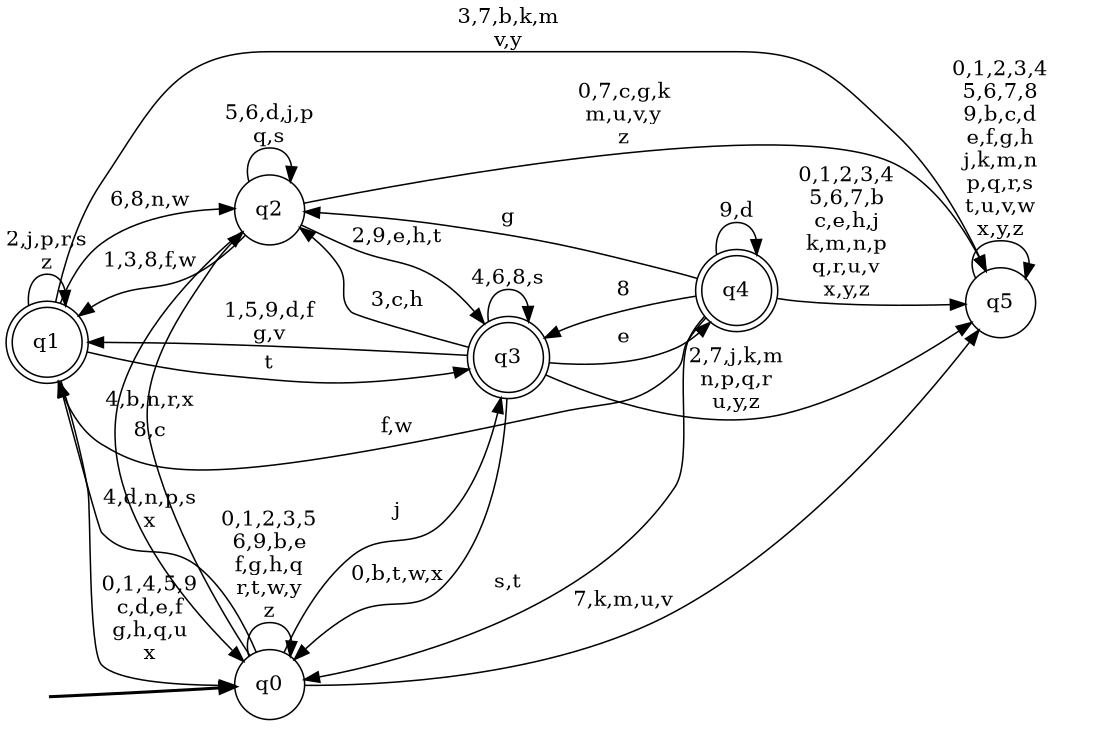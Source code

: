 digraph BlueStar {
__start0 [style = invis, shape = none, label = "", width = 0, height = 0];

rankdir=LR;
size="8,5";

s0 [style="filled", color="black", fillcolor="white" shape="circle", label="q0"];
s1 [style="rounded,filled", color="black", fillcolor="white" shape="doublecircle", label="q1"];
s2 [style="filled", color="black", fillcolor="white" shape="circle", label="q2"];
s3 [style="rounded,filled", color="black", fillcolor="white" shape="doublecircle", label="q3"];
s4 [style="rounded,filled", color="black", fillcolor="white" shape="doublecircle", label="q4"];
s5 [style="filled", color="black", fillcolor="white" shape="circle", label="q5"];
subgraph cluster_main { 
	graph [pad=".75", ranksep="0.15", nodesep="0.15"];
	 style=invis; 
	__start0 -> s0 [penwidth=2];
}
s0 -> s0 [label="0,1,2,3,5\n6,9,b,e\nf,g,h,q\nr,t,w,y\nz"];
s0 -> s1 [label="4,d,n,p,s\nx"];
s0 -> s2 [label="8,c"];
s0 -> s3 [label="j"];
s0 -> s5 [label="7,k,m,u,v"];
s1 -> s0 [label="0,1,4,5,9\nc,d,e,f\ng,h,q,u\nx"];
s1 -> s1 [label="2,j,p,r,s\nz"];
s1 -> s2 [label="6,8,n,w"];
s1 -> s3 [label="t"];
s1 -> s5 [label="3,7,b,k,m\nv,y"];
s2 -> s0 [label="4,b,n,r,x"];
s2 -> s1 [label="1,3,8,f,w"];
s2 -> s2 [label="5,6,d,j,p\nq,s"];
s2 -> s3 [label="2,9,e,h,t"];
s2 -> s5 [label="0,7,c,g,k\nm,u,v,y\nz"];
s3 -> s0 [label="0,b,t,w,x"];
s3 -> s1 [label="1,5,9,d,f\ng,v"];
s3 -> s2 [label="3,c,h"];
s3 -> s3 [label="4,6,8,s"];
s3 -> s4 [label="e"];
s3 -> s5 [label="2,7,j,k,m\nn,p,q,r\nu,y,z"];
s4 -> s0 [label="s,t"];
s4 -> s1 [label="f,w"];
s4 -> s2 [label="g"];
s4 -> s3 [label="8"];
s4 -> s4 [label="9,d"];
s4 -> s5 [label="0,1,2,3,4\n5,6,7,b\nc,e,h,j\nk,m,n,p\nq,r,u,v\nx,y,z"];
s5 -> s5 [label="0,1,2,3,4\n5,6,7,8\n9,b,c,d\ne,f,g,h\nj,k,m,n\np,q,r,s\nt,u,v,w\nx,y,z"];

}